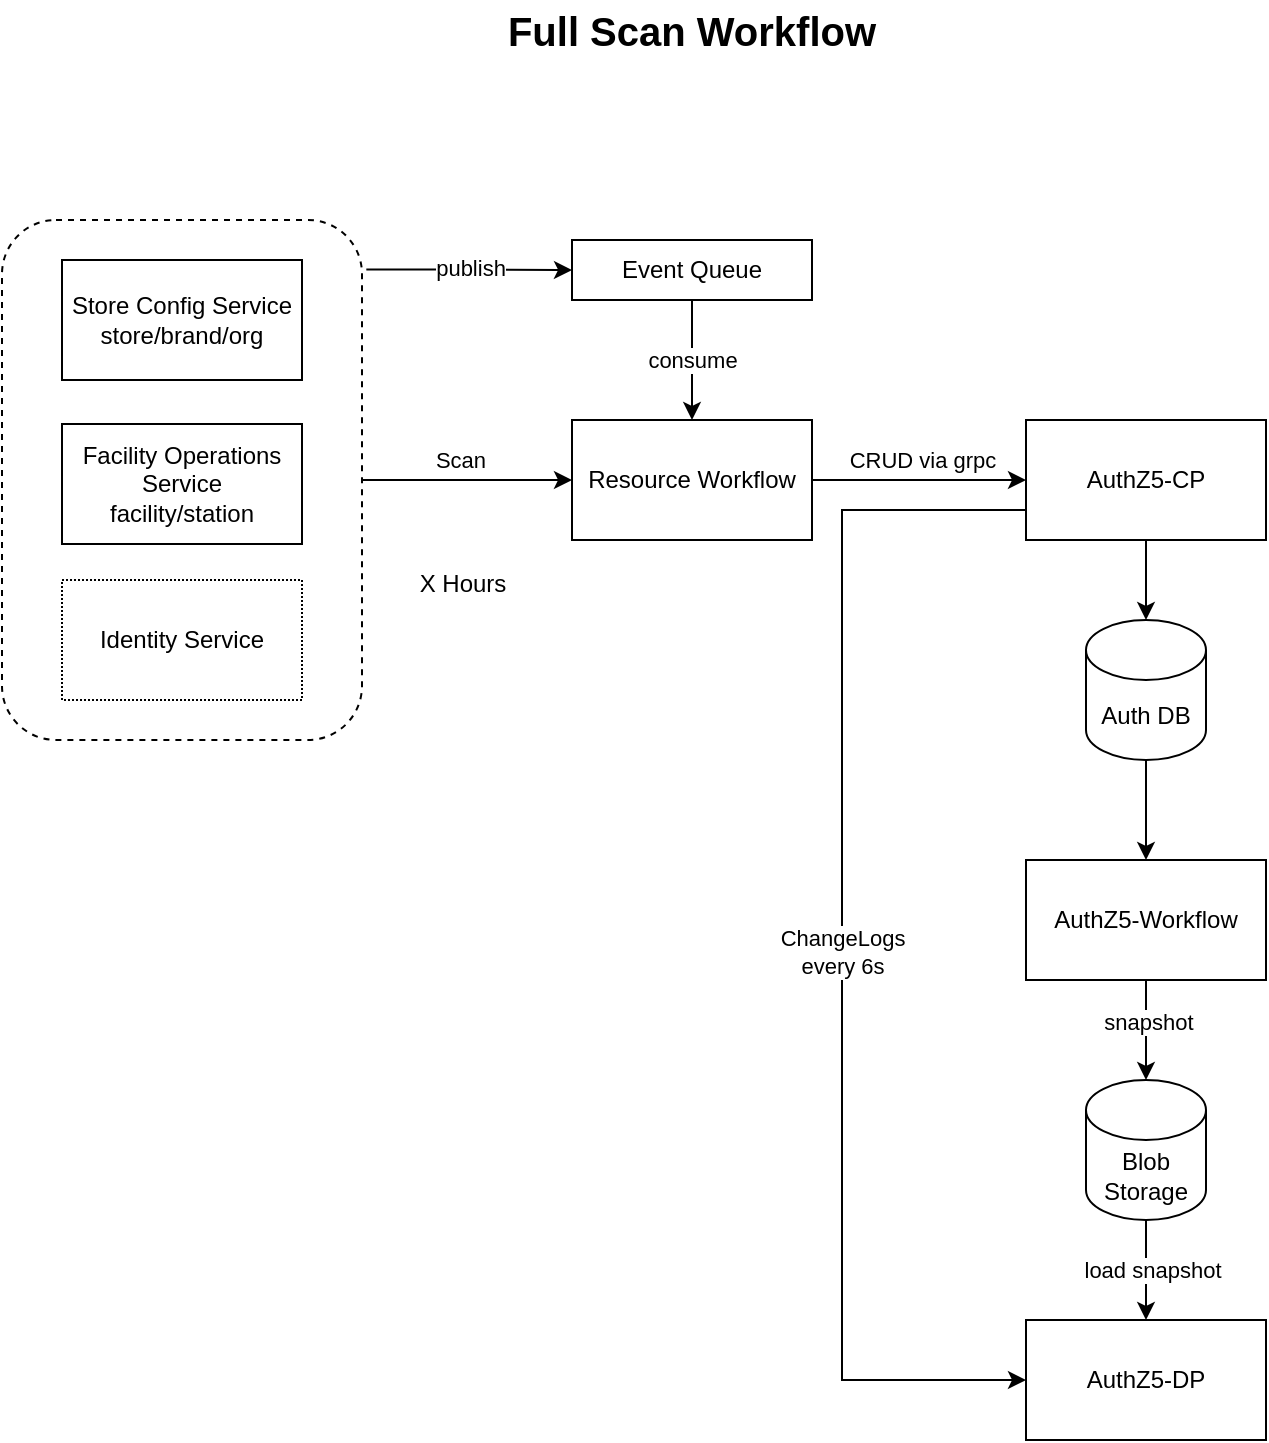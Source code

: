 <mxfile version="22.1.11" type="github">
  <diagram name="Page-1" id="nFEkr7MXQn5QJwcauib3">
    <mxGraphModel dx="592" dy="1044" grid="1" gridSize="10" guides="1" tooltips="1" connect="1" arrows="1" fold="1" page="1" pageScale="1" pageWidth="850" pageHeight="1100" math="0" shadow="0">
      <root>
        <mxCell id="0" />
        <mxCell id="1" parent="0" />
        <mxCell id="Q-IYmzp6fRvz9Zu8DMFd-7" style="edgeStyle=orthogonalEdgeStyle;rounded=0;orthogonalLoop=1;jettySize=auto;html=1;exitX=1;exitY=0.5;exitDx=0;exitDy=0;entryX=0;entryY=0.5;entryDx=0;entryDy=0;" parent="1" source="Q-IYmzp6fRvz9Zu8DMFd-3" target="Q-IYmzp6fRvz9Zu8DMFd-6" edge="1">
          <mxGeometry relative="1" as="geometry" />
        </mxCell>
        <mxCell id="Q-IYmzp6fRvz9Zu8DMFd-8" value="Scan" style="edgeLabel;html=1;align=center;verticalAlign=middle;resizable=0;points=[];" parent="Q-IYmzp6fRvz9Zu8DMFd-7" vertex="1" connectable="0">
          <mxGeometry x="-0.139" y="2" relative="1" as="geometry">
            <mxPoint x="4" y="-8" as="offset" />
          </mxGeometry>
        </mxCell>
        <mxCell id="ioJeMdqQLY61aajWC5Sn-17" style="edgeStyle=orthogonalEdgeStyle;rounded=0;orthogonalLoop=1;jettySize=auto;html=1;exitX=1.012;exitY=0.095;exitDx=0;exitDy=0;entryX=0;entryY=0.5;entryDx=0;entryDy=0;exitPerimeter=0;" edge="1" parent="1" source="Q-IYmzp6fRvz9Zu8DMFd-3" target="ioJeMdqQLY61aajWC5Sn-16">
          <mxGeometry relative="1" as="geometry" />
        </mxCell>
        <mxCell id="ioJeMdqQLY61aajWC5Sn-19" value="publish" style="edgeLabel;html=1;align=center;verticalAlign=middle;resizable=0;points=[];" vertex="1" connectable="0" parent="ioJeMdqQLY61aajWC5Sn-17">
          <mxGeometry x="0.013" y="1" relative="1" as="geometry">
            <mxPoint as="offset" />
          </mxGeometry>
        </mxCell>
        <mxCell id="Q-IYmzp6fRvz9Zu8DMFd-3" value="" style="rounded=1;whiteSpace=wrap;html=1;dashed=1;" parent="1" vertex="1">
          <mxGeometry x="100" y="190" width="180" height="260" as="geometry" />
        </mxCell>
        <mxCell id="Q-IYmzp6fRvz9Zu8DMFd-1" value="Store Config Service&lt;br&gt;store/brand/org" style="rounded=0;whiteSpace=wrap;html=1;" parent="1" vertex="1">
          <mxGeometry x="130" y="210" width="120" height="60" as="geometry" />
        </mxCell>
        <mxCell id="Q-IYmzp6fRvz9Zu8DMFd-2" value="&lt;font style=&quot;font-size: 20px;&quot;&gt;&lt;b&gt;Full Scan Workflow&lt;/b&gt;&lt;/font&gt;" style="text;html=1;strokeColor=none;fillColor=none;align=center;verticalAlign=middle;whiteSpace=wrap;rounded=0;" parent="1" vertex="1">
          <mxGeometry x="350" y="80" width="190" height="30" as="geometry" />
        </mxCell>
        <mxCell id="Q-IYmzp6fRvz9Zu8DMFd-5" value="Identity Service" style="rounded=0;whiteSpace=wrap;html=1;dashed=1;dashPattern=1 1;" parent="1" vertex="1">
          <mxGeometry x="130" y="370" width="120" height="60" as="geometry" />
        </mxCell>
        <mxCell id="ioJeMdqQLY61aajWC5Sn-3" value="" style="edgeStyle=orthogonalEdgeStyle;rounded=0;orthogonalLoop=1;jettySize=auto;html=1;" edge="1" parent="1" source="Q-IYmzp6fRvz9Zu8DMFd-6" target="ioJeMdqQLY61aajWC5Sn-2">
          <mxGeometry relative="1" as="geometry" />
        </mxCell>
        <mxCell id="ioJeMdqQLY61aajWC5Sn-20" value="CRUD via grpc" style="edgeLabel;html=1;align=center;verticalAlign=middle;resizable=0;points=[];" vertex="1" connectable="0" parent="ioJeMdqQLY61aajWC5Sn-3">
          <mxGeometry x="-0.27" y="-2" relative="1" as="geometry">
            <mxPoint x="16" y="-12" as="offset" />
          </mxGeometry>
        </mxCell>
        <mxCell id="Q-IYmzp6fRvz9Zu8DMFd-6" value="Resource Workflow" style="rounded=0;whiteSpace=wrap;html=1;" parent="1" vertex="1">
          <mxGeometry x="385" y="290" width="120" height="60" as="geometry" />
        </mxCell>
        <mxCell id="Q-IYmzp6fRvz9Zu8DMFd-10" value="X Hours" style="shape=image;html=1;verticalAlign=top;verticalLabelPosition=bottom;labelBackgroundColor=#ffffff;imageAspect=0;aspect=fixed;image=https://cdn3.iconfinder.com/data/icons/UltimateGnome/128x128/status/gnome-fs-loading-icon.png" parent="1" vertex="1">
          <mxGeometry x="316" y="330" width="28" height="28" as="geometry" />
        </mxCell>
        <mxCell id="ioJeMdqQLY61aajWC5Sn-1" value="Facility Operations Service&lt;br&gt;facility/station" style="rounded=0;whiteSpace=wrap;html=1;" vertex="1" parent="1">
          <mxGeometry x="130" y="292" width="120" height="60" as="geometry" />
        </mxCell>
        <mxCell id="ioJeMdqQLY61aajWC5Sn-14" style="edgeStyle=orthogonalEdgeStyle;rounded=0;orthogonalLoop=1;jettySize=auto;html=1;exitX=0;exitY=0.75;exitDx=0;exitDy=0;entryX=0;entryY=0.5;entryDx=0;entryDy=0;" edge="1" parent="1" source="ioJeMdqQLY61aajWC5Sn-2" target="ioJeMdqQLY61aajWC5Sn-11">
          <mxGeometry relative="1" as="geometry">
            <Array as="points">
              <mxPoint x="520" y="335" />
              <mxPoint x="520" y="770" />
            </Array>
          </mxGeometry>
        </mxCell>
        <mxCell id="ioJeMdqQLY61aajWC5Sn-15" value="ChangeLogs&lt;br&gt;every 6s" style="edgeLabel;html=1;align=center;verticalAlign=middle;resizable=0;points=[];" vertex="1" connectable="0" parent="ioJeMdqQLY61aajWC5Sn-14">
          <mxGeometry x="0.012" relative="1" as="geometry">
            <mxPoint as="offset" />
          </mxGeometry>
        </mxCell>
        <mxCell id="ioJeMdqQLY61aajWC5Sn-2" value="AuthZ5-CP" style="whiteSpace=wrap;html=1;rounded=0;" vertex="1" parent="1">
          <mxGeometry x="612" y="290" width="120" height="60" as="geometry" />
        </mxCell>
        <mxCell id="ioJeMdqQLY61aajWC5Sn-10" style="edgeStyle=orthogonalEdgeStyle;rounded=0;orthogonalLoop=1;jettySize=auto;html=1;exitX=0.5;exitY=1;exitDx=0;exitDy=0;exitPerimeter=0;entryX=0.5;entryY=0;entryDx=0;entryDy=0;" edge="1" parent="1" source="ioJeMdqQLY61aajWC5Sn-4" target="ioJeMdqQLY61aajWC5Sn-6">
          <mxGeometry relative="1" as="geometry" />
        </mxCell>
        <mxCell id="ioJeMdqQLY61aajWC5Sn-4" value="Auth DB" style="shape=cylinder3;whiteSpace=wrap;html=1;boundedLbl=1;backgroundOutline=1;size=15;" vertex="1" parent="1">
          <mxGeometry x="642" y="390" width="60" height="70" as="geometry" />
        </mxCell>
        <mxCell id="ioJeMdqQLY61aajWC5Sn-5" style="edgeStyle=orthogonalEdgeStyle;rounded=0;orthogonalLoop=1;jettySize=auto;html=1;exitX=0.5;exitY=1;exitDx=0;exitDy=0;entryX=0.5;entryY=0;entryDx=0;entryDy=0;entryPerimeter=0;" edge="1" parent="1" source="ioJeMdqQLY61aajWC5Sn-2" target="ioJeMdqQLY61aajWC5Sn-4">
          <mxGeometry relative="1" as="geometry" />
        </mxCell>
        <mxCell id="ioJeMdqQLY61aajWC5Sn-6" value="AuthZ5-Workflow" style="whiteSpace=wrap;html=1;rounded=0;" vertex="1" parent="1">
          <mxGeometry x="612" y="510" width="120" height="60" as="geometry" />
        </mxCell>
        <mxCell id="ioJeMdqQLY61aajWC5Sn-12" style="edgeStyle=orthogonalEdgeStyle;rounded=0;orthogonalLoop=1;jettySize=auto;html=1;exitX=0.5;exitY=1;exitDx=0;exitDy=0;exitPerimeter=0;" edge="1" parent="1" source="ioJeMdqQLY61aajWC5Sn-7" target="ioJeMdqQLY61aajWC5Sn-11">
          <mxGeometry relative="1" as="geometry" />
        </mxCell>
        <mxCell id="ioJeMdqQLY61aajWC5Sn-13" value="load snapshot" style="edgeLabel;html=1;align=center;verticalAlign=middle;resizable=0;points=[];" vertex="1" connectable="0" parent="ioJeMdqQLY61aajWC5Sn-12">
          <mxGeometry x="-0.016" y="3" relative="1" as="geometry">
            <mxPoint as="offset" />
          </mxGeometry>
        </mxCell>
        <mxCell id="ioJeMdqQLY61aajWC5Sn-7" value="Blob Storage" style="shape=cylinder3;whiteSpace=wrap;html=1;boundedLbl=1;backgroundOutline=1;size=15;" vertex="1" parent="1">
          <mxGeometry x="642" y="620" width="60" height="70" as="geometry" />
        </mxCell>
        <mxCell id="ioJeMdqQLY61aajWC5Sn-8" style="edgeStyle=orthogonalEdgeStyle;rounded=0;orthogonalLoop=1;jettySize=auto;html=1;entryX=0.5;entryY=0;entryDx=0;entryDy=0;entryPerimeter=0;" edge="1" parent="1" source="ioJeMdqQLY61aajWC5Sn-6" target="ioJeMdqQLY61aajWC5Sn-7">
          <mxGeometry relative="1" as="geometry" />
        </mxCell>
        <mxCell id="ioJeMdqQLY61aajWC5Sn-9" value="snapshot" style="edgeLabel;html=1;align=center;verticalAlign=middle;resizable=0;points=[];" vertex="1" connectable="0" parent="ioJeMdqQLY61aajWC5Sn-8">
          <mxGeometry x="-0.168" y="1" relative="1" as="geometry">
            <mxPoint as="offset" />
          </mxGeometry>
        </mxCell>
        <mxCell id="ioJeMdqQLY61aajWC5Sn-11" value="AuthZ5-DP" style="whiteSpace=wrap;html=1;rounded=0;" vertex="1" parent="1">
          <mxGeometry x="612" y="740" width="120" height="60" as="geometry" />
        </mxCell>
        <mxCell id="ioJeMdqQLY61aajWC5Sn-18" value="consume" style="edgeStyle=orthogonalEdgeStyle;rounded=0;orthogonalLoop=1;jettySize=auto;html=1;exitX=0.5;exitY=1;exitDx=0;exitDy=0;" edge="1" parent="1" source="ioJeMdqQLY61aajWC5Sn-16" target="Q-IYmzp6fRvz9Zu8DMFd-6">
          <mxGeometry relative="1" as="geometry" />
        </mxCell>
        <mxCell id="ioJeMdqQLY61aajWC5Sn-16" value="Event Queue" style="rounded=0;whiteSpace=wrap;html=1;" vertex="1" parent="1">
          <mxGeometry x="385" y="200" width="120" height="30" as="geometry" />
        </mxCell>
      </root>
    </mxGraphModel>
  </diagram>
</mxfile>
